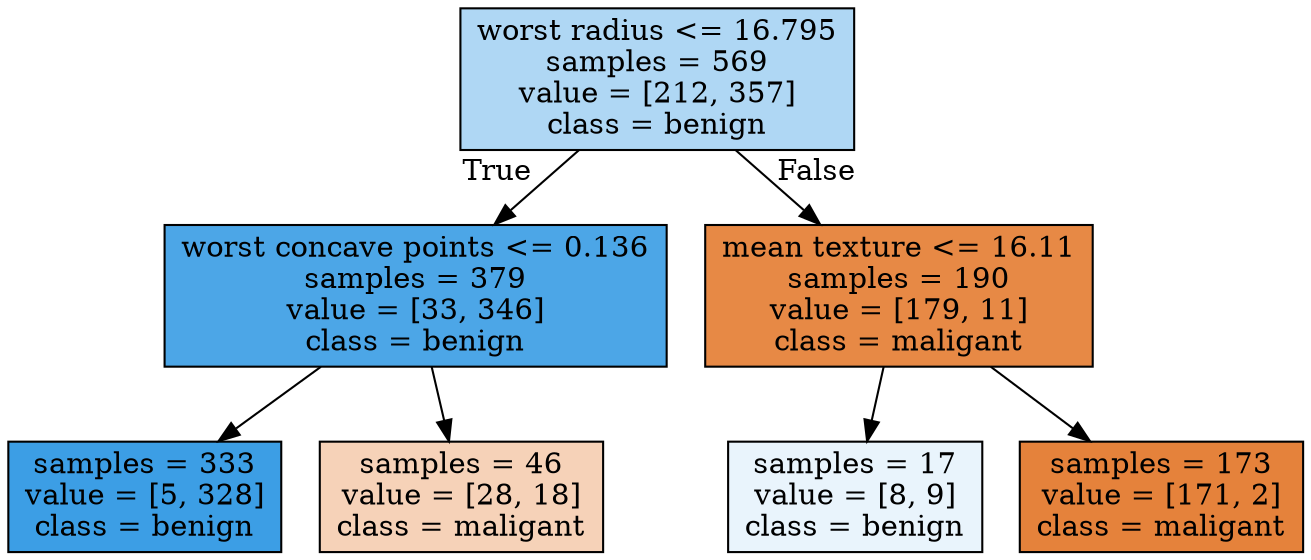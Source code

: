 digraph Tree {
node [shape=box, style="filled", color="black"] ;
0 [label="worst radius <= 16.795\nsamples = 569\nvalue = [212, 357]\nclass = benign", fillcolor="#afd7f4"] ;
1 [label="worst concave points <= 0.136\nsamples = 379\nvalue = [33, 346]\nclass = benign", fillcolor="#4ca6e7"] ;
0 -> 1 [labeldistance=2.5, labelangle=45, headlabel="True"] ;
2 [label="samples = 333\nvalue = [5, 328]\nclass = benign", fillcolor="#3c9ee5"] ;
1 -> 2 ;
3 [label="samples = 46\nvalue = [28, 18]\nclass = maligant", fillcolor="#f6d2b8"] ;
1 -> 3 ;
4 [label="mean texture <= 16.11\nsamples = 190\nvalue = [179, 11]\nclass = maligant", fillcolor="#e78945"] ;
0 -> 4 [labeldistance=2.5, labelangle=-45, headlabel="False"] ;
5 [label="samples = 17\nvalue = [8, 9]\nclass = benign", fillcolor="#e9f4fc"] ;
4 -> 5 ;
6 [label="samples = 173\nvalue = [171, 2]\nclass = maligant", fillcolor="#e5823b"] ;
4 -> 6 ;
}